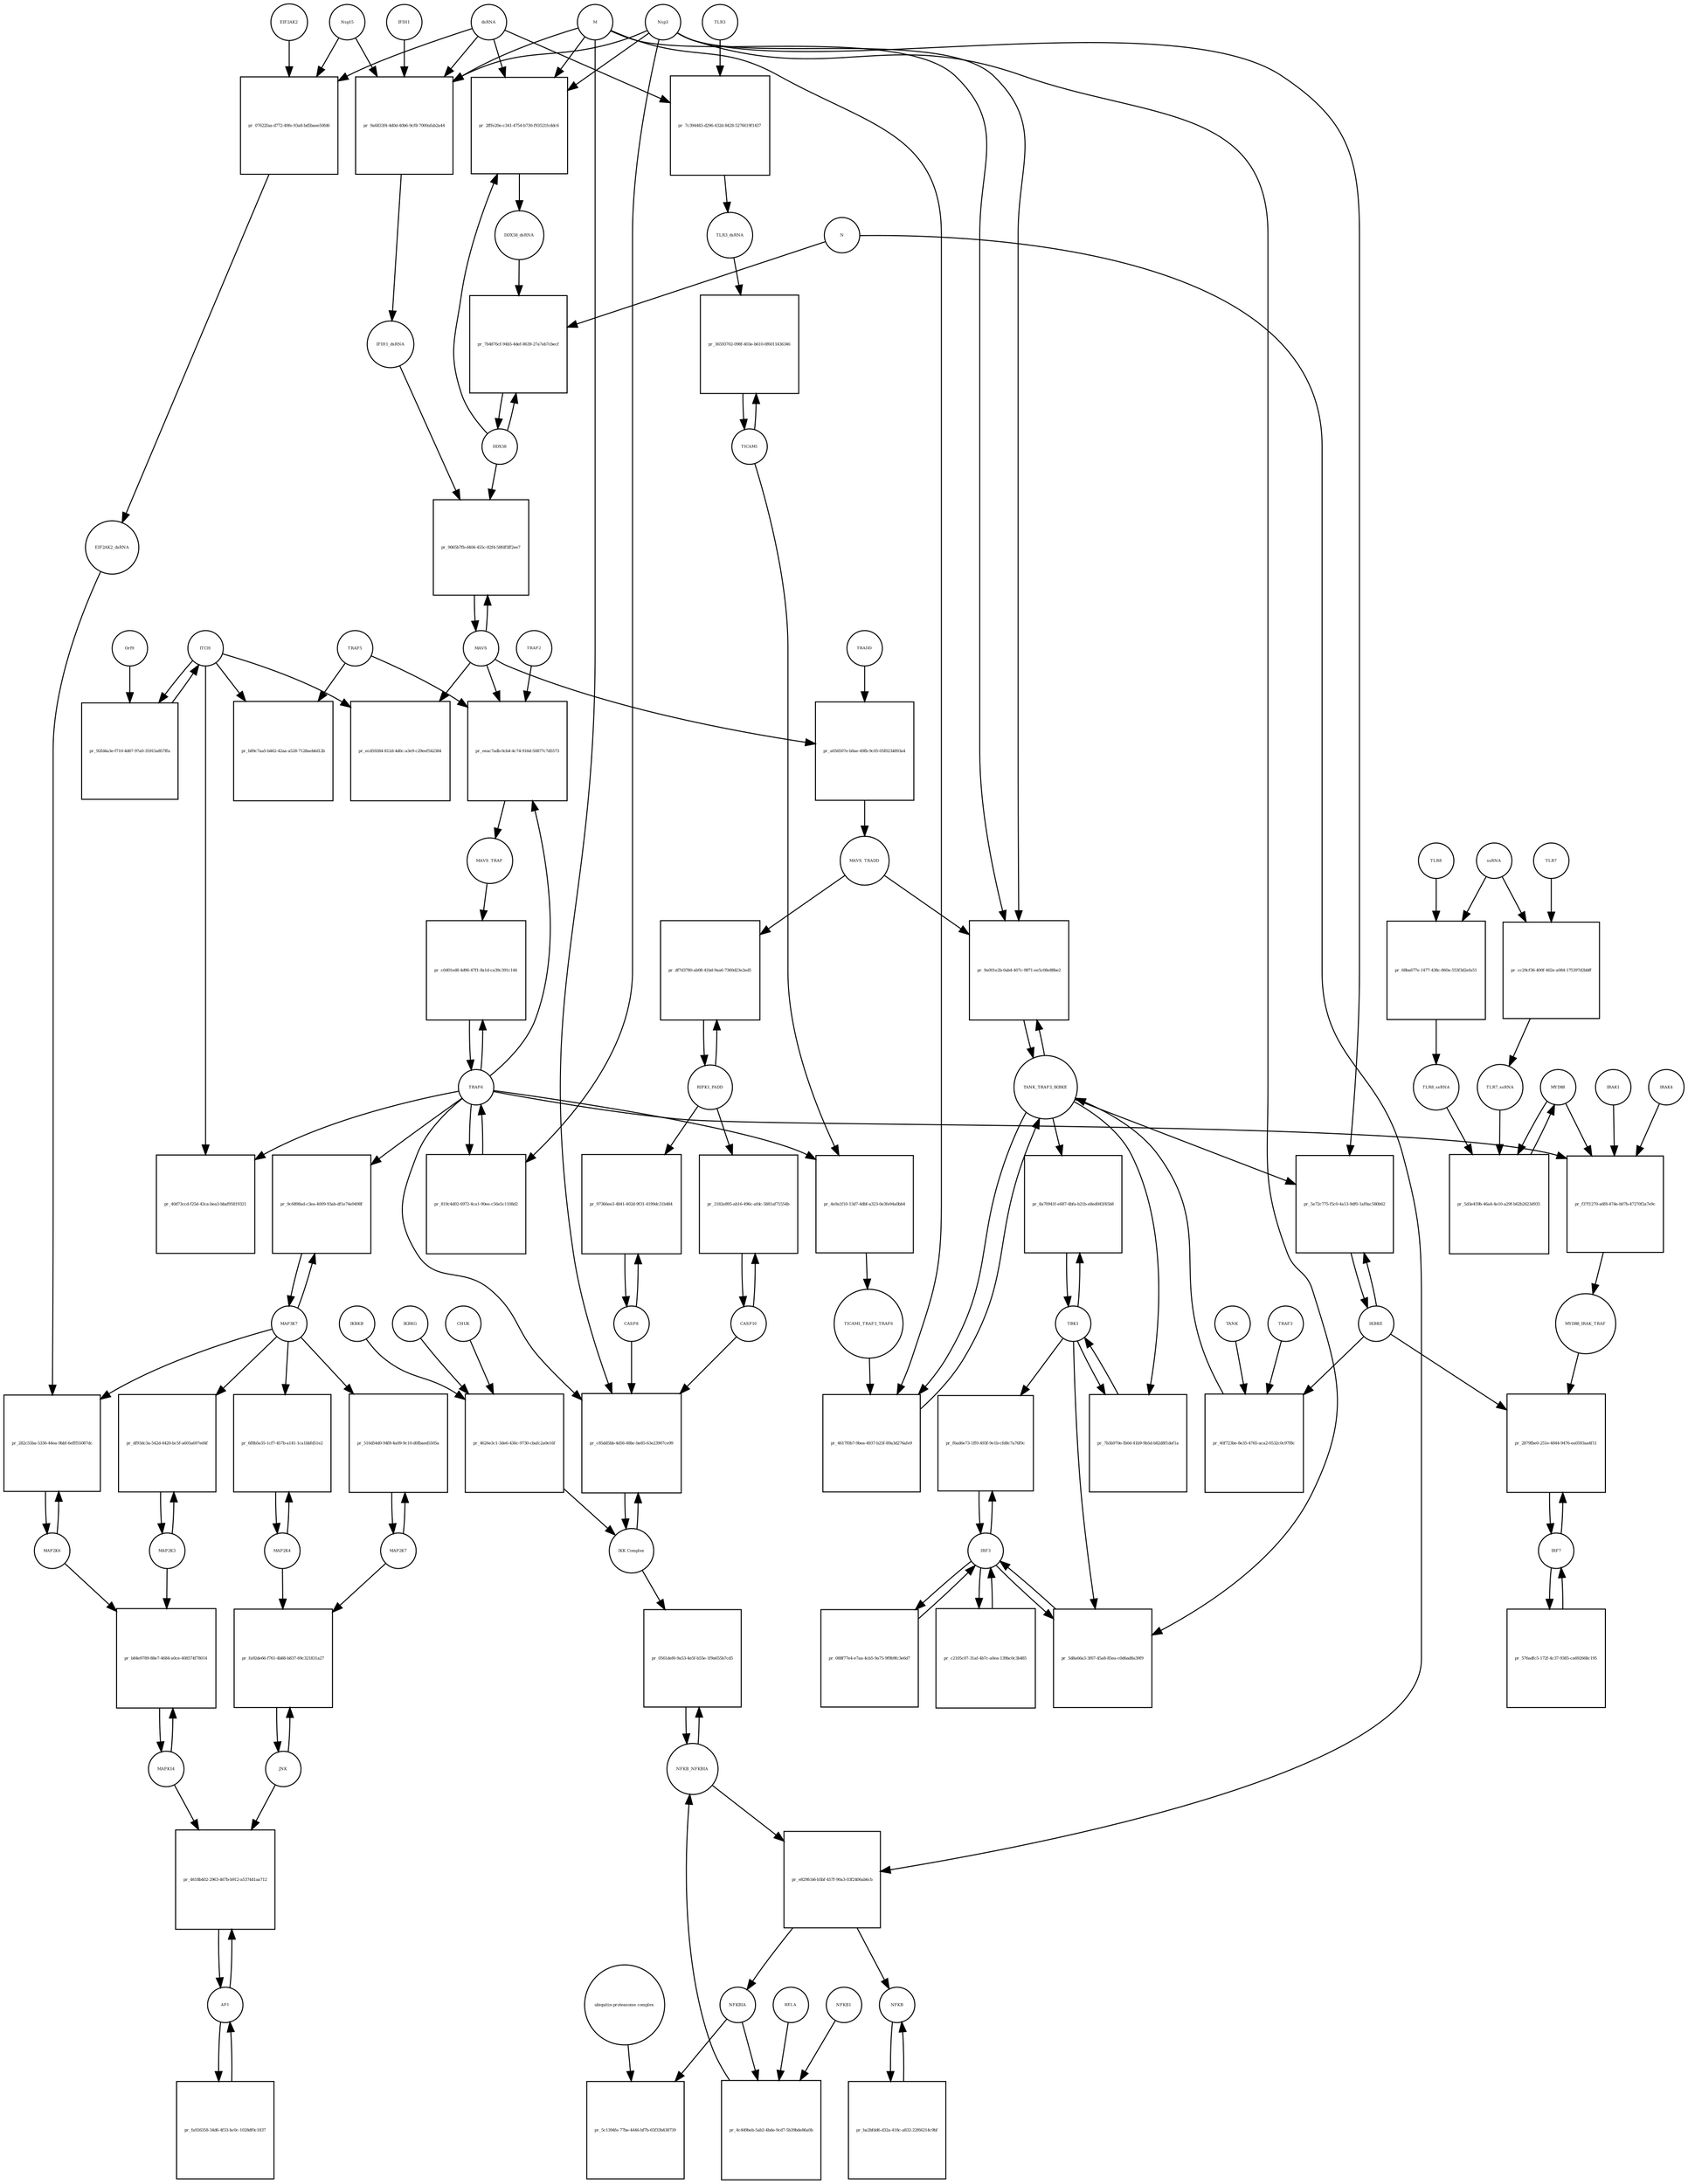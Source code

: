 strict digraph  {
dsRNA [annotation="", bipartite=0, cls="nucleic acid feature", fontsize=4, label=dsRNA, shape=circle];
"pr_2fffe20e-c341-4754-b730-f93521fcddc6" [annotation="", bipartite=1, cls=process, fontsize=4, label="pr_2fffe20e-c341-4754-b730-f93521fcddc6", shape=square];
DDX58_dsRNA [annotation="", bipartite=0, cls=complex, fontsize=4, label=DDX58_dsRNA, shape=circle];
M [annotation=urn_miriam_ncbiprotein_1796318601, bipartite=0, cls=macromolecule, fontsize=4, label=M, shape=circle];
Nsp3 [annotation=urn_miriam_ncbiprotein_1802476807, bipartite=0, cls=macromolecule, fontsize=4, label=Nsp3, shape=circle];
DDX58 [annotation=urn_miriam_hgnc_19102, bipartite=0, cls=macromolecule, fontsize=4, label=DDX58, shape=circle];
"pr_9a6833f4-4d0d-40b6-9cf8-7000afab2a44" [annotation="", bipartite=1, cls=process, fontsize=4, label="pr_9a6833f4-4d0d-40b6-9cf8-7000afab2a44", shape=square];
IFIH1_dsRNA [annotation="", bipartite=0, cls=complex, fontsize=4, label=IFIH1_dsRNA, shape=circle];
Nsp15 [annotation=urn_miriam_ncbiprotein_1802476818, bipartite=0, cls=macromolecule, fontsize=4, label=Nsp15, shape=circle];
IFIH1 [annotation=urn_miriam_hgnc_18873, bipartite=0, cls=macromolecule, fontsize=4, label=IFIH1, shape=circle];
"pr_7b4876cf-94b5-4def-8639-27a7eb7cbecf" [annotation="", bipartite=1, cls=process, fontsize=4, label="pr_7b4876cf-94b5-4def-8639-27a7eb7cbecf", shape=square];
N [annotation=urn_miriam_ncbiprotein_1798174255, bipartite=0, cls=macromolecule, fontsize=4, label=N, shape=circle];
MAVS [annotation=urn_miriam_hgnc_29233, bipartite=0, cls="macromolecule multimer", fontsize=4, label=MAVS, shape=circle];
"pr_9065b7fb-d404-455c-82f4-58fdf5ff2ee7" [annotation="", bipartite=1, cls=process, fontsize=4, label="pr_9065b7fb-d404-455c-82f4-58fdf5ff2ee7", shape=square];
NFKBIA [annotation=urn_miriam_hgnc_7797, bipartite=0, cls=macromolecule, fontsize=4, label=NFKBIA, shape=circle];
"pr_5c1394fe-77be-4446-bf7b-65f33b438739" [annotation="", bipartite=1, cls=process, fontsize=4, label="pr_5c1394fe-77be-4446-bf7b-65f33b438739", shape=square];
"ubiquitin-proteasome complex" [annotation="", bipartite=0, cls=complex, fontsize=4, label="ubiquitin-proteasome complex", shape=circle];
IRF3 [annotation=urn_miriam_hgnc_6118, bipartite=0, cls=macromolecule, fontsize=4, label=IRF3, shape=circle];
"pr_f6ad6e73-1ff0-493f-9e1b-cfd8c7a76f0c" [annotation="", bipartite=1, cls=process, fontsize=4, label="pr_f6ad6e73-1ff0-493f-9e1b-cfd8c7a76f0c", shape=square];
TBK1 [annotation="", bipartite=0, cls=macromolecule, fontsize=4, label=TBK1, shape=circle];
"pr_5d8a66a3-3f67-45a8-85ea-c0d6ad8a39f9" [annotation="", bipartite=1, cls=process, fontsize=4, label="pr_5d8a66a3-3f67-45a8-85ea-c0d6ad8a39f9", shape=square];
IRF7 [annotation=urn_miriam_hgnc_6122, bipartite=0, cls="macromolecule multimer", fontsize=4, label=IRF7, shape=circle];
"pr_2879fbe0-251e-4844-9476-ea0593aa4f11" [annotation="", bipartite=1, cls=process, fontsize=4, label="pr_2879fbe0-251e-4844-9476-ea0593aa4f11", shape=square];
IKBKE [annotation=urn_miriam_hgnc_14552, bipartite=0, cls=macromolecule, fontsize=4, label=IKBKE, shape=circle];
MYD88_IRAK_TRAF [annotation="", bipartite=0, cls=complex, fontsize=4, label=MYD88_IRAK_TRAF, shape=circle];
TRAF6 [annotation=urn_miriam_hgnc_12036, bipartite=0, cls=macromolecule, fontsize=4, label=TRAF6, shape=circle];
"pr_c0d01ed8-4d96-47f1-8a1d-ca39c391c144" [annotation="", bipartite=1, cls=process, fontsize=4, label="pr_c0d01ed8-4d96-47f1-8a1d-ca39c391c144", shape=square];
MAVS_TRAF [annotation="", bipartite=0, cls=complex, fontsize=4, label=MAVS_TRAF, shape=circle];
"pr_ecd59284-812d-4d0c-a3e9-c29eef542384" [annotation="", bipartite=1, cls=process, fontsize=4, label="pr_ecd59284-812d-4d0c-a3e9-c29eef542384", shape=square];
ITCH [annotation="", bipartite=0, cls=macromolecule, fontsize=4, label=ITCH, shape=circle];
TRAF5 [annotation=urn_miriam_hgnc_12035, bipartite=0, cls=macromolecule, fontsize=4, label=TRAF5, shape=circle];
"pr_b89c7aa5-b462-42aa-a528-7128aeb6d12b" [annotation="", bipartite=1, cls=process, fontsize=4, label="pr_b89c7aa5-b462-42aa-a528-7128aeb6d12b", shape=square];
"pr_40d73ccd-f25d-43ca-bea3-bbaf95819321" [annotation="", bipartite=1, cls=process, fontsize=4, label="pr_40d73ccd-f25d-43ca-bea3-bbaf95819321", shape=square];
TICAM1 [annotation=urn_miriam_hgnc_18348, bipartite=0, cls=macromolecule, fontsize=4, label=TICAM1, shape=circle];
"pr_36593702-098f-403e-b610-0f6011436346" [annotation="", bipartite=1, cls=process, fontsize=4, label="pr_36593702-098f-403e-b610-0f6011436346", shape=square];
TLR3_dsRNA [annotation="", bipartite=0, cls=complex, fontsize=4, label=TLR3_dsRNA, shape=circle];
TLR3 [annotation=urn_miriam_hgnc_11849, bipartite=0, cls="macromolecule multimer", fontsize=4, label=TLR3, shape=circle];
"pr_7c394483-d296-432d-8428-5276619f1437" [annotation="", bipartite=1, cls=process, fontsize=4, label="pr_7c394483-d296-432d-8428-5276619f1437", shape=square];
"pr_4e9a1f10-13d7-4dbf-a323-0e3fe94a0bb4" [annotation="", bipartite=1, cls=process, fontsize=4, label="pr_4e9a1f10-13d7-4dbf-a323-0e3fe94a0bb4", shape=square];
TICAM1_TRAF3_TRAF6 [annotation="", bipartite=0, cls=complex, fontsize=4, label=TICAM1_TRAF3_TRAF6, shape=circle];
TANK_TRAF3_IKBKE [annotation="", bipartite=0, cls=complex, fontsize=4, label=TANK_TRAF3_IKBKE, shape=circle];
"pr_4617f0b7-9bea-4937-b25f-89a3d276afe9" [annotation="", bipartite=1, cls=process, fontsize=4, label="pr_4617f0b7-9bea-4937-b25f-89a3d276afe9", shape=square];
"pr_8a70941f-e687-4bfa-b21b-e8ed045f45b8" [annotation="", bipartite=1, cls=process, fontsize=4, label="pr_8a70941f-e687-4bfa-b21b-e8ed045f45b8", shape=square];
"pr_5e72c775-f5c0-4a13-9df0-1af0ac580b62" [annotation="", bipartite=1, cls=process, fontsize=4, label="pr_5e72c775-f5c0-4a13-9df0-1af0ac580b62", shape=square];
MYD88 [annotation="", bipartite=0, cls=macromolecule, fontsize=4, label=MYD88, shape=circle];
"pr_f37f1270-a6f8-474e-b07b-47270f2a7e9c" [annotation="", bipartite=1, cls=process, fontsize=4, label="pr_f37f1270-a6f8-474e-b07b-47270f2a7e9c", shape=square];
IRAK1 [annotation=urn_miriam_hgnc_6112, bipartite=0, cls=macromolecule, fontsize=4, label=IRAK1, shape=circle];
IRAK4 [annotation=urn_miriam_hgnc_17967, bipartite=0, cls=macromolecule, fontsize=4, label=IRAK4, shape=circle];
TLR7 [annotation=urn_miriam_hgnc_15631, bipartite=0, cls=macromolecule, fontsize=4, label=TLR7, shape=circle];
"pr_cc29cf36-400f-462e-a084-175397d2bbff" [annotation="", bipartite=1, cls=process, fontsize=4, label="pr_cc29cf36-400f-462e-a084-175397d2bbff", shape=square];
TLR7_ssRNA [annotation="", bipartite=0, cls=complex, fontsize=4, label=TLR7_ssRNA, shape=circle];
ssRNA [annotation="", bipartite=0, cls="nucleic acid feature", fontsize=4, label=ssRNA, shape=circle];
TLR8 [annotation=urn_miriam_hgnc_15632, bipartite=0, cls=macromolecule, fontsize=4, label=TLR8, shape=circle];
"pr_68ba677e-1477-438c-860a-553f3d2efa51" [annotation="", bipartite=1, cls=process, fontsize=4, label="pr_68ba677e-1477-438c-860a-553f3d2efa51", shape=square];
TLR8_ssRNA [annotation="", bipartite=0, cls=complex, fontsize=4, label=TLR8_ssRNA, shape=circle];
"pr_5d3e459b-46a4-4e10-a29f-b62b2623d935" [annotation="", bipartite=1, cls=process, fontsize=4, label="pr_5d3e459b-46a4-4e10-a29f-b62b2623d935", shape=square];
MAP3K7 [annotation="", bipartite=0, cls=macromolecule, fontsize=4, label=MAP3K7, shape=circle];
"pr_9c6898ad-c3ea-4009-93ab-df1e74e9498f" [annotation="", bipartite=1, cls=process, fontsize=4, label="pr_9c6898ad-c3ea-4009-93ab-df1e74e9498f", shape=square];
TRAF2 [annotation=urn_miriam_hgnc_12032, bipartite=0, cls=macromolecule, fontsize=4, label=TRAF2, shape=circle];
"pr_eeac7adb-0cb4-4c74-916d-50877c7d5573" [annotation="", bipartite=1, cls=process, fontsize=4, label="pr_eeac7adb-0cb4-4c74-916d-50877c7d5573", shape=square];
"pr_92fd4a3e-f710-4d67-97a0-35915a857ffa" [annotation="", bipartite=1, cls=process, fontsize=4, label="pr_92fd4a3e-f710-4d67-97a0-35915a857ffa", shape=square];
Orf9 [annotation=urn_miriam_uniprot_P59636, bipartite=0, cls=macromolecule, fontsize=4, label=Orf9, shape=circle];
"pr_a056507e-b0ae-49fb-9c05-05f0234893a4" [annotation="", bipartite=1, cls=process, fontsize=4, label="pr_a056507e-b0ae-49fb-9c05-05f0234893a4", shape=square];
MAVS_TRADD [annotation="", bipartite=0, cls=complex, fontsize=4, label=MAVS_TRADD, shape=circle];
TRADD [annotation=urn_miriam_hgnc_12030, bipartite=0, cls=macromolecule, fontsize=4, label=TRADD, shape=circle];
"pr_819c4d02-6972-4ca1-90ee-c56e5c1108d2" [annotation="", bipartite=1, cls=process, fontsize=4, label="pr_819c4d02-6972-4ca1-90ee-c56e5c1108d2", shape=square];
AP1 [annotation="", bipartite=0, cls=complex, fontsize=4, label=AP1, shape=circle];
"pr_4618b402-2963-467b-b912-a537441aa712" [annotation="", bipartite=1, cls=process, fontsize=4, label="pr_4618b402-2963-467b-b912-a537441aa712", shape=square];
MAPK14 [annotation="", bipartite=0, cls=macromolecule, fontsize=4, label=MAPK14, shape=circle];
JNK [annotation="", bipartite=0, cls=complex, fontsize=4, label=JNK, shape=circle];
"pr_fa92de66-f761-4b88-b837-69c321831a27" [annotation="", bipartite=1, cls=process, fontsize=4, label="pr_fa92de66-f761-4b88-b837-69c321831a27", shape=square];
MAP2K7 [annotation="", bipartite=0, cls=macromolecule, fontsize=4, label=MAP2K7, shape=circle];
MAP2K4 [annotation="", bipartite=0, cls=macromolecule, fontsize=4, label=MAP2K4, shape=circle];
"pr_6f8b5e35-1cf7-457b-a141-1ca1bbfd51e2" [annotation="", bipartite=1, cls=process, fontsize=4, label="pr_6f8b5e35-1cf7-457b-a141-1ca1bbfd51e2", shape=square];
"pr_516d54d0-94f8-4a09-9c10-d0fbaed5505a" [annotation="", bipartite=1, cls=process, fontsize=4, label="pr_516d54d0-94f8-4a09-9c10-d0fbaed5505a", shape=square];
MAP2K3 [annotation="", bipartite=0, cls=macromolecule, fontsize=4, label=MAP2K3, shape=circle];
"pr_df93dc3a-542d-4420-bc5f-a605a697ed4f" [annotation="", bipartite=1, cls=process, fontsize=4, label="pr_df93dc3a-542d-4420-bc5f-a605a697ed4f", shape=square];
MAP2K6 [annotation="", bipartite=0, cls=macromolecule, fontsize=4, label=MAP2K6, shape=circle];
"pr_282c55ba-5336-44ea-9bbf-6efff55087dc" [annotation="", bipartite=1, cls=process, fontsize=4, label="pr_282c55ba-5336-44ea-9bbf-6efff55087dc", shape=square];
EIF2AK2_dsRNA [annotation="", bipartite=0, cls=complex, fontsize=4, label=EIF2AK2_dsRNA, shape=circle];
"pr_07622faa-d772-49fe-93a8-bd5baee50fd6" [annotation="", bipartite=1, cls=process, fontsize=4, label="pr_07622faa-d772-49fe-93a8-bd5baee50fd6", shape=square];
EIF2AK2 [annotation=urn_miriam_hgnc_9437, bipartite=0, cls=macromolecule, fontsize=4, label=EIF2AK2, shape=circle];
RIPK1_FADD [annotation="", bipartite=0, cls=complex, fontsize=4, label=RIPK1_FADD, shape=circle];
"pr_df7d3780-ab08-41bd-9aa6-7360d23e2ed5" [annotation="", bipartite=1, cls=process, fontsize=4, label="pr_df7d3780-ab08-41bd-9aa6-7360d23e2ed5", shape=square];
CASP8 [annotation="", bipartite=0, cls=macromolecule, fontsize=4, label=CASP8, shape=circle];
"pr_97366ee3-4841-402d-9f31-4199dc31b484" [annotation="", bipartite=1, cls=process, fontsize=4, label="pr_97366ee3-4841-402d-9f31-4199dc31b484", shape=square];
CASP10 [annotation="", bipartite=0, cls=macromolecule, fontsize=4, label=CASP10, shape=circle];
"pr_2182e895-ab16-496c-afdc-5881af71554b" [annotation="", bipartite=1, cls=process, fontsize=4, label="pr_2182e895-ab16-496c-afdc-5881af71554b", shape=square];
NFKB_NFKBIA [annotation="", bipartite=0, cls=complex, fontsize=4, label=NFKB_NFKBIA, shape=circle];
"pr_0561def6-9a53-4e5f-b55e-1f9a655b7cd5" [annotation="", bipartite=1, cls=process, fontsize=4, label="pr_0561def6-9a53-4e5f-b55e-1f9a655b7cd5", shape=square];
"IKK Complex" [annotation="", bipartite=0, cls=complex, fontsize=4, label="IKK Complex", shape=circle];
"pr_e829fcb6-b5bf-457f-90a3-03f2406ab6cb" [annotation="", bipartite=1, cls=process, fontsize=4, label="pr_e829fcb6-b5bf-457f-90a3-03f2406ab6cb", shape=square];
NFKB [annotation="", bipartite=0, cls=complex, fontsize=4, label=NFKB, shape=circle];
"pr_c85dd5bb-4d56-48bc-be85-63e23907ce99" [annotation="", bipartite=1, cls=process, fontsize=4, label="pr_c85dd5bb-4d56-48bc-be85-63e23907ce99", shape=square];
"pr_4c449beb-5ab2-4bde-9cd7-5b39bde86a0b" [annotation="", bipartite=1, cls=process, fontsize=4, label="pr_4c449beb-5ab2-4bde-9cd7-5b39bde86a0b", shape=square];
RELA [annotation="", bipartite=0, cls=macromolecule, fontsize=4, label=RELA, shape=circle];
NFKB1 [annotation="", bipartite=0, cls=macromolecule, fontsize=4, label=NFKB1, shape=circle];
IKBKG [annotation="", bipartite=0, cls=macromolecule, fontsize=4, label=IKBKG, shape=circle];
"pr_4626e3c1-3de6-436c-9730-cbafc2a0e16f" [annotation="", bipartite=1, cls=process, fontsize=4, label="pr_4626e3c1-3de6-436c-9730-cbafc2a0e16f", shape=square];
CHUK [annotation="", bipartite=0, cls=macromolecule, fontsize=4, label=CHUK, shape=circle];
IKBKB [annotation="", bipartite=0, cls=macromolecule, fontsize=4, label=IKBKB, shape=circle];
"pr_9a001e2b-0ab4-407c-9871-ee5c08e88be2" [annotation="", bipartite=1, cls=process, fontsize=4, label="pr_9a001e2b-0ab4-407c-9871-ee5c08e88be2", shape=square];
"pr_7b5b970e-fb0d-41b9-9b5d-b82d8f1def1a" [annotation="", bipartite=1, cls=process, fontsize=4, label="pr_7b5b970e-fb0d-41b9-9b5d-b82d8f1def1a", shape=square];
"pr_b84e9789-88e7-4684-a0ce-408574f78014" [annotation="", bipartite=1, cls=process, fontsize=4, label="pr_b84e9789-88e7-4684-a0ce-408574f78014", shape=square];
TRAF3 [annotation="", bipartite=0, cls=macromolecule, fontsize=4, label=TRAF3, shape=circle];
"pr_40f723be-8e35-4765-aca2-0532c0c97f8c" [annotation="", bipartite=1, cls=process, fontsize=4, label="pr_40f723be-8e35-4765-aca2-0532c0c97f8c", shape=square];
TANK [annotation="", bipartite=0, cls=macromolecule, fontsize=4, label=TANK, shape=circle];
"pr_fa926358-34d6-4f33-bc0c-1028df0c1837" [annotation="", bipartite=1, cls=process, fontsize=4, label="pr_fa926358-34d6-4f33-bc0c-1028df0c1837", shape=square];
"pr_576adfc5-172f-4c37-9385-ca692668c195" [annotation="", bipartite=1, cls=process, fontsize=4, label="pr_576adfc5-172f-4c37-9385-ca692668c195", shape=square];
"pr_088f77e4-e7aa-4cb5-9a75-9f9b9fc3e6d7" [annotation="", bipartite=1, cls=process, fontsize=4, label="pr_088f77e4-e7aa-4cb5-9a75-9f9b9fc3e6d7", shape=square];
"pr_ba2bfdd6-d32a-418c-a832-22f66214c9bf" [annotation="", bipartite=1, cls=process, fontsize=4, label="pr_ba2bfdd6-d32a-418c-a832-22f66214c9bf", shape=square];
"pr_c2105c07-31af-4b7c-a0ea-139bc0c3b485" [annotation="", bipartite=1, cls=process, fontsize=4, label="pr_c2105c07-31af-4b7c-a0ea-139bc0c3b485", shape=square];
dsRNA -> "pr_2fffe20e-c341-4754-b730-f93521fcddc6"  [annotation="", interaction_type=consumption];
dsRNA -> "pr_9a6833f4-4d0d-40b6-9cf8-7000afab2a44"  [annotation="", interaction_type=consumption];
dsRNA -> "pr_7c394483-d296-432d-8428-5276619f1437"  [annotation="", interaction_type=consumption];
dsRNA -> "pr_07622faa-d772-49fe-93a8-bd5baee50fd6"  [annotation="", interaction_type=consumption];
"pr_2fffe20e-c341-4754-b730-f93521fcddc6" -> DDX58_dsRNA  [annotation="", interaction_type=production];
DDX58_dsRNA -> "pr_7b4876cf-94b5-4def-8639-27a7eb7cbecf"  [annotation="urn_miriam_pubmed_25581309|urn_miriam_pubmed_28148787|urn_miriam_taxonomy_694009", interaction_type=catalysis];
M -> "pr_2fffe20e-c341-4754-b730-f93521fcddc6"  [annotation="urn_miriam_pubmed_20303872|urn_miriam_pubmed_19380580|urn_miriam_pubmed_31226023|urn_miriam_taxonomy_694009", interaction_type=inhibition];
M -> "pr_9a6833f4-4d0d-40b6-9cf8-7000afab2a44"  [annotation="urn_miriam_pubmed_28484023|urn_miriam_pubmed_19380580|urn_miriam_pubmed_31226023|urn_miriam_taxonomy_694009", interaction_type=inhibition];
M -> "pr_4617f0b7-9bea-4937-b25f-89a3d276afe9"  [annotation="urn_miriam_pubmed_19380580|urn_miriam_pubmed_19366914|urn_miriam_taxonomy_694009", interaction_type=inhibition];
M -> "pr_c85dd5bb-4d56-48bc-be85-63e23907ce99"  [annotation="urn_miriam_pubmed_19366914|urn_miriam_pubmed_20303872|urn_miriam_pubmed_17705188|urn_miriam_pubmed_694009", interaction_type=inhibition];
M -> "pr_9a001e2b-0ab4-407c-9871-ee5c08e88be2"  [annotation="urn_miriam_pubmed_19366914|urn_miriam_pubmed_27164085|urn_miriam_pubmed_19380580|urn_miriam_taxonomy_694009", interaction_type=inhibition];
Nsp3 -> "pr_2fffe20e-c341-4754-b730-f93521fcddc6"  [annotation="urn_miriam_pubmed_20303872|urn_miriam_pubmed_19380580|urn_miriam_pubmed_31226023|urn_miriam_taxonomy_694009", interaction_type=inhibition];
Nsp3 -> "pr_9a6833f4-4d0d-40b6-9cf8-7000afab2a44"  [annotation="urn_miriam_pubmed_28484023|urn_miriam_pubmed_19380580|urn_miriam_pubmed_31226023|urn_miriam_taxonomy_694009", interaction_type=inhibition];
Nsp3 -> "pr_5d8a66a3-3f67-45a8-85ea-c0d6ad8a39f9"  [annotation="urn_miriam_pubmed_17761676|urn_miriam_pubmed_31226023|urn_miriam_taxonomy_694009", interaction_type=inhibition];
Nsp3 -> "pr_5e72c775-f5c0-4a13-9df0-1af0ac580b62"  [annotation="urn_miriam_pubmed_20303872|urn_miriam_pubmed_31226023|urn_miriam_taxonomy_694009", interaction_type=inhibition];
Nsp3 -> "pr_819c4d02-6972-4ca1-90ee-c56e5c1108d2"  [annotation="urn_miriam_pubmed_27164085|urn_miriam_taxonomy_694009", interaction_type=catalysis];
Nsp3 -> "pr_9a001e2b-0ab4-407c-9871-ee5c08e88be2"  [annotation="urn_miriam_pubmed_19366914|urn_miriam_pubmed_27164085|urn_miriam_pubmed_19380580|urn_miriam_taxonomy_694009", interaction_type=inhibition];
DDX58 -> "pr_2fffe20e-c341-4754-b730-f93521fcddc6"  [annotation="", interaction_type=consumption];
DDX58 -> "pr_7b4876cf-94b5-4def-8639-27a7eb7cbecf"  [annotation="", interaction_type=consumption];
DDX58 -> "pr_9065b7fb-d404-455c-82f4-58fdf5ff2ee7"  [annotation=urn_miriam_pubmed_25581309, interaction_type=catalysis];
"pr_9a6833f4-4d0d-40b6-9cf8-7000afab2a44" -> IFIH1_dsRNA  [annotation="", interaction_type=production];
IFIH1_dsRNA -> "pr_9065b7fb-d404-455c-82f4-58fdf5ff2ee7"  [annotation=urn_miriam_pubmed_25581309, interaction_type=catalysis];
Nsp15 -> "pr_9a6833f4-4d0d-40b6-9cf8-7000afab2a44"  [annotation="urn_miriam_pubmed_28484023|urn_miriam_pubmed_19380580|urn_miriam_pubmed_31226023|urn_miriam_taxonomy_694009", interaction_type=inhibition];
Nsp15 -> "pr_07622faa-d772-49fe-93a8-bd5baee50fd6"  [annotation="urn_miriam_pubmed_28484023|urn_miriam_pubmed_19366914|urn_miriam_taxonomy_694009", interaction_type=inhibition];
IFIH1 -> "pr_9a6833f4-4d0d-40b6-9cf8-7000afab2a44"  [annotation="", interaction_type=consumption];
"pr_7b4876cf-94b5-4def-8639-27a7eb7cbecf" -> DDX58  [annotation="", interaction_type=production];
N -> "pr_7b4876cf-94b5-4def-8639-27a7eb7cbecf"  [annotation="urn_miriam_pubmed_25581309|urn_miriam_pubmed_28148787|urn_miriam_taxonomy_694009", interaction_type=inhibition];
N -> "pr_e829fcb6-b5bf-457f-90a3-03f2406ab6cb"  [annotation="urn_miriam_pubmed_16143815|urn_miriam_taxonomy_694009", interaction_type=stimulation];
MAVS -> "pr_9065b7fb-d404-455c-82f4-58fdf5ff2ee7"  [annotation="", interaction_type=consumption];
MAVS -> "pr_ecd59284-812d-4d0c-a3e9-c29eef542384"  [annotation="", interaction_type=consumption];
MAVS -> "pr_eeac7adb-0cb4-4c74-916d-50877c7d5573"  [annotation="", interaction_type=consumption];
MAVS -> "pr_a056507e-b0ae-49fb-9c05-05f0234893a4"  [annotation="", interaction_type=consumption];
"pr_9065b7fb-d404-455c-82f4-58fdf5ff2ee7" -> MAVS  [annotation="", interaction_type=production];
NFKBIA -> "pr_5c1394fe-77be-4446-bf7b-65f33b438739"  [annotation="", interaction_type=consumption];
NFKBIA -> "pr_4c449beb-5ab2-4bde-9cd7-5b39bde86a0b"  [annotation="", interaction_type=consumption];
"ubiquitin-proteasome complex" -> "pr_5c1394fe-77be-4446-bf7b-65f33b438739"  [annotation=urn_miriam_pubmed_20303872, interaction_type=catalysis];
IRF3 -> "pr_f6ad6e73-1ff0-493f-9e1b-cfd8c7a76f0c"  [annotation="", interaction_type=consumption];
IRF3 -> "pr_5d8a66a3-3f67-45a8-85ea-c0d6ad8a39f9"  [annotation="", interaction_type=consumption];
IRF3 -> "pr_088f77e4-e7aa-4cb5-9a75-9f9b9fc3e6d7"  [annotation="", interaction_type=consumption];
IRF3 -> "pr_c2105c07-31af-4b7c-a0ea-139bc0c3b485"  [annotation="", interaction_type=consumption];
"pr_f6ad6e73-1ff0-493f-9e1b-cfd8c7a76f0c" -> IRF3  [annotation="", interaction_type=production];
TBK1 -> "pr_f6ad6e73-1ff0-493f-9e1b-cfd8c7a76f0c"  [annotation=urn_miriam_pubmed_25581309, interaction_type=catalysis];
TBK1 -> "pr_5d8a66a3-3f67-45a8-85ea-c0d6ad8a39f9"  [annotation="urn_miriam_pubmed_17761676|urn_miriam_pubmed_31226023|urn_miriam_taxonomy_694009", interaction_type=catalysis];
TBK1 -> "pr_8a70941f-e687-4bfa-b21b-e8ed045f45b8"  [annotation="", interaction_type=consumption];
TBK1 -> "pr_7b5b970e-fb0d-41b9-9b5d-b82d8f1def1a"  [annotation="", interaction_type=consumption];
"pr_5d8a66a3-3f67-45a8-85ea-c0d6ad8a39f9" -> IRF3  [annotation="", interaction_type=production];
IRF7 -> "pr_2879fbe0-251e-4844-9476-ea0593aa4f11"  [annotation="", interaction_type=consumption];
IRF7 -> "pr_576adfc5-172f-4c37-9385-ca692668c195"  [annotation="", interaction_type=consumption];
"pr_2879fbe0-251e-4844-9476-ea0593aa4f11" -> IRF7  [annotation="", interaction_type=production];
IKBKE -> "pr_2879fbe0-251e-4844-9476-ea0593aa4f11"  [annotation=urn_miriam_pubmed_20303872, interaction_type=catalysis];
IKBKE -> "pr_5e72c775-f5c0-4a13-9df0-1af0ac580b62"  [annotation="", interaction_type=consumption];
IKBKE -> "pr_40f723be-8e35-4765-aca2-0532c0c97f8c"  [annotation="", interaction_type=consumption];
MYD88_IRAK_TRAF -> "pr_2879fbe0-251e-4844-9476-ea0593aa4f11"  [annotation=urn_miriam_pubmed_20303872, interaction_type=catalysis];
TRAF6 -> "pr_c0d01ed8-4d96-47f1-8a1d-ca39c391c144"  [annotation="", interaction_type=consumption];
TRAF6 -> "pr_40d73ccd-f25d-43ca-bea3-bbaf95819321"  [annotation="", interaction_type=consumption];
TRAF6 -> "pr_4e9a1f10-13d7-4dbf-a323-0e3fe94a0bb4"  [annotation="", interaction_type=consumption];
TRAF6 -> "pr_f37f1270-a6f8-474e-b07b-47270f2a7e9c"  [annotation="", interaction_type=consumption];
TRAF6 -> "pr_9c6898ad-c3ea-4009-93ab-df1e74e9498f"  [annotation=urn_miriam_pubmed_19366914, interaction_type=stimulation];
TRAF6 -> "pr_eeac7adb-0cb4-4c74-916d-50877c7d5573"  [annotation="", interaction_type=consumption];
TRAF6 -> "pr_819c4d02-6972-4ca1-90ee-c56e5c1108d2"  [annotation="", interaction_type=consumption];
TRAF6 -> "pr_c85dd5bb-4d56-48bc-be85-63e23907ce99"  [annotation="urn_miriam_pubmed_19366914|urn_miriam_pubmed_20303872|urn_miriam_pubmed_17705188|urn_miriam_pubmed_694009", interaction_type=stimulation];
"pr_c0d01ed8-4d96-47f1-8a1d-ca39c391c144" -> TRAF6  [annotation="", interaction_type=production];
MAVS_TRAF -> "pr_c0d01ed8-4d96-47f1-8a1d-ca39c391c144"  [annotation=urn_miriam_pubmed_19366914, interaction_type=catalysis];
ITCH -> "pr_ecd59284-812d-4d0c-a3e9-c29eef542384"  [annotation=urn_miriam_pubmed_25135833, interaction_type=catalysis];
ITCH -> "pr_b89c7aa5-b462-42aa-a528-7128aeb6d12b"  [annotation=urn_miriam_pubmed_25135833, interaction_type=catalysis];
ITCH -> "pr_40d73ccd-f25d-43ca-bea3-bbaf95819321"  [annotation=urn_miriam_pubmed_25135833, interaction_type=catalysis];
ITCH -> "pr_92fd4a3e-f710-4d67-97a0-35915a857ffa"  [annotation="", interaction_type=consumption];
TRAF5 -> "pr_b89c7aa5-b462-42aa-a528-7128aeb6d12b"  [annotation="", interaction_type=consumption];
TRAF5 -> "pr_eeac7adb-0cb4-4c74-916d-50877c7d5573"  [annotation="", interaction_type=consumption];
TICAM1 -> "pr_36593702-098f-403e-b610-0f6011436346"  [annotation="", interaction_type=consumption];
TICAM1 -> "pr_4e9a1f10-13d7-4dbf-a323-0e3fe94a0bb4"  [annotation="", interaction_type=consumption];
"pr_36593702-098f-403e-b610-0f6011436346" -> TICAM1  [annotation="", interaction_type=production];
TLR3_dsRNA -> "pr_36593702-098f-403e-b610-0f6011436346"  [annotation=urn_miriam_pubmed_20303872, interaction_type=stimulation];
TLR3 -> "pr_7c394483-d296-432d-8428-5276619f1437"  [annotation="", interaction_type=consumption];
"pr_7c394483-d296-432d-8428-5276619f1437" -> TLR3_dsRNA  [annotation="", interaction_type=production];
"pr_4e9a1f10-13d7-4dbf-a323-0e3fe94a0bb4" -> TICAM1_TRAF3_TRAF6  [annotation="", interaction_type=production];
TICAM1_TRAF3_TRAF6 -> "pr_4617f0b7-9bea-4937-b25f-89a3d276afe9"  [annotation="urn_miriam_pubmed_19380580|urn_miriam_pubmed_19366914|urn_miriam_taxonomy_694009", interaction_type=stimulation];
TANK_TRAF3_IKBKE -> "pr_4617f0b7-9bea-4937-b25f-89a3d276afe9"  [annotation="", interaction_type=consumption];
TANK_TRAF3_IKBKE -> "pr_8a70941f-e687-4bfa-b21b-e8ed045f45b8"  [annotation=urn_miriam_pubmed_20303872, interaction_type=stimulation];
TANK_TRAF3_IKBKE -> "pr_5e72c775-f5c0-4a13-9df0-1af0ac580b62"  [annotation="urn_miriam_pubmed_20303872|urn_miriam_pubmed_31226023|urn_miriam_taxonomy_694009", interaction_type=stimulation];
TANK_TRAF3_IKBKE -> "pr_9a001e2b-0ab4-407c-9871-ee5c08e88be2"  [annotation="", interaction_type=consumption];
TANK_TRAF3_IKBKE -> "pr_7b5b970e-fb0d-41b9-9b5d-b82d8f1def1a"  [annotation=urn_miriam_pubmed_19366914, interaction_type=stimulation];
"pr_4617f0b7-9bea-4937-b25f-89a3d276afe9" -> TANK_TRAF3_IKBKE  [annotation="", interaction_type=production];
"pr_8a70941f-e687-4bfa-b21b-e8ed045f45b8" -> TBK1  [annotation="", interaction_type=production];
"pr_5e72c775-f5c0-4a13-9df0-1af0ac580b62" -> IKBKE  [annotation="", interaction_type=production];
MYD88 -> "pr_f37f1270-a6f8-474e-b07b-47270f2a7e9c"  [annotation="", interaction_type=consumption];
MYD88 -> "pr_5d3e459b-46a4-4e10-a29f-b62b2623d935"  [annotation="", interaction_type=consumption];
"pr_f37f1270-a6f8-474e-b07b-47270f2a7e9c" -> MYD88_IRAK_TRAF  [annotation="", interaction_type=production];
IRAK1 -> "pr_f37f1270-a6f8-474e-b07b-47270f2a7e9c"  [annotation="", interaction_type=consumption];
IRAK4 -> "pr_f37f1270-a6f8-474e-b07b-47270f2a7e9c"  [annotation="", interaction_type=consumption];
TLR7 -> "pr_cc29cf36-400f-462e-a084-175397d2bbff"  [annotation="", interaction_type=consumption];
"pr_cc29cf36-400f-462e-a084-175397d2bbff" -> TLR7_ssRNA  [annotation="", interaction_type=production];
TLR7_ssRNA -> "pr_5d3e459b-46a4-4e10-a29f-b62b2623d935"  [annotation=urn_miriam_pubmed_19366914, interaction_type=stimulation];
ssRNA -> "pr_cc29cf36-400f-462e-a084-175397d2bbff"  [annotation="", interaction_type=consumption];
ssRNA -> "pr_68ba677e-1477-438c-860a-553f3d2efa51"  [annotation="", interaction_type=consumption];
TLR8 -> "pr_68ba677e-1477-438c-860a-553f3d2efa51"  [annotation="", interaction_type=consumption];
"pr_68ba677e-1477-438c-860a-553f3d2efa51" -> TLR8_ssRNA  [annotation="", interaction_type=production];
TLR8_ssRNA -> "pr_5d3e459b-46a4-4e10-a29f-b62b2623d935"  [annotation=urn_miriam_pubmed_19366914, interaction_type=stimulation];
"pr_5d3e459b-46a4-4e10-a29f-b62b2623d935" -> MYD88  [annotation="", interaction_type=production];
MAP3K7 -> "pr_9c6898ad-c3ea-4009-93ab-df1e74e9498f"  [annotation="", interaction_type=consumption];
MAP3K7 -> "pr_6f8b5e35-1cf7-457b-a141-1ca1bbfd51e2"  [annotation=urn_miriam_pubmed_19366914, interaction_type=catalysis];
MAP3K7 -> "pr_516d54d0-94f8-4a09-9c10-d0fbaed5505a"  [annotation=urn_miriam_pubmed_19366914, interaction_type=catalysis];
MAP3K7 -> "pr_df93dc3a-542d-4420-bc5f-a605a697ed4f"  [annotation=urn_miriam_pubmed_19366914, interaction_type=catalysis];
MAP3K7 -> "pr_282c55ba-5336-44ea-9bbf-6efff55087dc"  [annotation=urn_miriam_pubmed_19366914, interaction_type=catalysis];
"pr_9c6898ad-c3ea-4009-93ab-df1e74e9498f" -> MAP3K7  [annotation="", interaction_type=production];
TRAF2 -> "pr_eeac7adb-0cb4-4c74-916d-50877c7d5573"  [annotation="", interaction_type=consumption];
"pr_eeac7adb-0cb4-4c74-916d-50877c7d5573" -> MAVS_TRAF  [annotation="", interaction_type=production];
"pr_92fd4a3e-f710-4d67-97a0-35915a857ffa" -> ITCH  [annotation="", interaction_type=production];
Orf9 -> "pr_92fd4a3e-f710-4d67-97a0-35915a857ffa"  [annotation="urn_miriam_pubmed_25135833|urn_miriam_taxonomy_694009", interaction_type=stimulation];
"pr_a056507e-b0ae-49fb-9c05-05f0234893a4" -> MAVS_TRADD  [annotation="", interaction_type=production];
MAVS_TRADD -> "pr_df7d3780-ab08-41bd-9aa6-7360d23e2ed5"  [annotation=urn_miriam_pubmed_19366914, interaction_type=stimulation];
MAVS_TRADD -> "pr_9a001e2b-0ab4-407c-9871-ee5c08e88be2"  [annotation="urn_miriam_pubmed_19366914|urn_miriam_pubmed_27164085|urn_miriam_pubmed_19380580|urn_miriam_taxonomy_694009", interaction_type=stimulation];
TRADD -> "pr_a056507e-b0ae-49fb-9c05-05f0234893a4"  [annotation="", interaction_type=consumption];
"pr_819c4d02-6972-4ca1-90ee-c56e5c1108d2" -> TRAF6  [annotation="", interaction_type=production];
AP1 -> "pr_4618b402-2963-467b-b912-a537441aa712"  [annotation="", interaction_type=consumption];
AP1 -> "pr_fa926358-34d6-4f33-bc0c-1028df0c1837"  [annotation="", interaction_type=consumption];
"pr_4618b402-2963-467b-b912-a537441aa712" -> AP1  [annotation="", interaction_type=production];
MAPK14 -> "pr_4618b402-2963-467b-b912-a537441aa712"  [annotation=urn_miriam_pubmed_19366914, interaction_type=stimulation];
MAPK14 -> "pr_b84e9789-88e7-4684-a0ce-408574f78014"  [annotation="", interaction_type=consumption];
JNK -> "pr_4618b402-2963-467b-b912-a537441aa712"  [annotation=urn_miriam_pubmed_19366914, interaction_type=stimulation];
JNK -> "pr_fa92de66-f761-4b88-b837-69c321831a27"  [annotation="", interaction_type=consumption];
"pr_fa92de66-f761-4b88-b837-69c321831a27" -> JNK  [annotation="", interaction_type=production];
MAP2K7 -> "pr_fa92de66-f761-4b88-b837-69c321831a27"  [annotation=urn_miriam_pubmed_19366914, interaction_type=catalysis];
MAP2K7 -> "pr_516d54d0-94f8-4a09-9c10-d0fbaed5505a"  [annotation="", interaction_type=consumption];
MAP2K4 -> "pr_fa92de66-f761-4b88-b837-69c321831a27"  [annotation=urn_miriam_pubmed_19366914, interaction_type=catalysis];
MAP2K4 -> "pr_6f8b5e35-1cf7-457b-a141-1ca1bbfd51e2"  [annotation="", interaction_type=consumption];
"pr_6f8b5e35-1cf7-457b-a141-1ca1bbfd51e2" -> MAP2K4  [annotation="", interaction_type=production];
"pr_516d54d0-94f8-4a09-9c10-d0fbaed5505a" -> MAP2K7  [annotation="", interaction_type=production];
MAP2K3 -> "pr_df93dc3a-542d-4420-bc5f-a605a697ed4f"  [annotation="", interaction_type=consumption];
MAP2K3 -> "pr_b84e9789-88e7-4684-a0ce-408574f78014"  [annotation=urn_miriam_pubmed_19366914, interaction_type=catalysis];
"pr_df93dc3a-542d-4420-bc5f-a605a697ed4f" -> MAP2K3  [annotation="", interaction_type=production];
MAP2K6 -> "pr_282c55ba-5336-44ea-9bbf-6efff55087dc"  [annotation="", interaction_type=consumption];
MAP2K6 -> "pr_b84e9789-88e7-4684-a0ce-408574f78014"  [annotation=urn_miriam_pubmed_19366914, interaction_type=catalysis];
"pr_282c55ba-5336-44ea-9bbf-6efff55087dc" -> MAP2K6  [annotation="", interaction_type=production];
EIF2AK2_dsRNA -> "pr_282c55ba-5336-44ea-9bbf-6efff55087dc"  [annotation=urn_miriam_pubmed_19366914, interaction_type=stimulation];
"pr_07622faa-d772-49fe-93a8-bd5baee50fd6" -> EIF2AK2_dsRNA  [annotation="", interaction_type=production];
EIF2AK2 -> "pr_07622faa-d772-49fe-93a8-bd5baee50fd6"  [annotation="", interaction_type=consumption];
RIPK1_FADD -> "pr_df7d3780-ab08-41bd-9aa6-7360d23e2ed5"  [annotation="", interaction_type=consumption];
RIPK1_FADD -> "pr_97366ee3-4841-402d-9f31-4199dc31b484"  [annotation=urn_miriam_pubmed_19366914, interaction_type=stimulation];
RIPK1_FADD -> "pr_2182e895-ab16-496c-afdc-5881af71554b"  [annotation=urn_miriam_pubmed_20303872, interaction_type=stimulation];
"pr_df7d3780-ab08-41bd-9aa6-7360d23e2ed5" -> RIPK1_FADD  [annotation="", interaction_type=production];
CASP8 -> "pr_97366ee3-4841-402d-9f31-4199dc31b484"  [annotation="", interaction_type=consumption];
CASP8 -> "pr_c85dd5bb-4d56-48bc-be85-63e23907ce99"  [annotation="urn_miriam_pubmed_19366914|urn_miriam_pubmed_20303872|urn_miriam_pubmed_17705188|urn_miriam_pubmed_694009", interaction_type=stimulation];
"pr_97366ee3-4841-402d-9f31-4199dc31b484" -> CASP8  [annotation="", interaction_type=production];
CASP10 -> "pr_2182e895-ab16-496c-afdc-5881af71554b"  [annotation="", interaction_type=consumption];
CASP10 -> "pr_c85dd5bb-4d56-48bc-be85-63e23907ce99"  [annotation="urn_miriam_pubmed_19366914|urn_miriam_pubmed_20303872|urn_miriam_pubmed_17705188|urn_miriam_pubmed_694009", interaction_type=stimulation];
"pr_2182e895-ab16-496c-afdc-5881af71554b" -> CASP10  [annotation="", interaction_type=production];
NFKB_NFKBIA -> "pr_0561def6-9a53-4e5f-b55e-1f9a655b7cd5"  [annotation="", interaction_type=consumption];
NFKB_NFKBIA -> "pr_e829fcb6-b5bf-457f-90a3-03f2406ab6cb"  [annotation="", interaction_type=consumption];
"pr_0561def6-9a53-4e5f-b55e-1f9a655b7cd5" -> NFKB_NFKBIA  [annotation="", interaction_type=production];
"IKK Complex" -> "pr_0561def6-9a53-4e5f-b55e-1f9a655b7cd5"  [annotation=urn_miriam_pubmed_19366914, interaction_type=catalysis];
"IKK Complex" -> "pr_c85dd5bb-4d56-48bc-be85-63e23907ce99"  [annotation="", interaction_type=consumption];
"pr_e829fcb6-b5bf-457f-90a3-03f2406ab6cb" -> NFKB  [annotation="", interaction_type=production];
"pr_e829fcb6-b5bf-457f-90a3-03f2406ab6cb" -> NFKBIA  [annotation="", interaction_type=production];
NFKB -> "pr_ba2bfdd6-d32a-418c-a832-22f66214c9bf"  [annotation="", interaction_type=consumption];
"pr_c85dd5bb-4d56-48bc-be85-63e23907ce99" -> "IKK Complex"  [annotation="", interaction_type=production];
"pr_4c449beb-5ab2-4bde-9cd7-5b39bde86a0b" -> NFKB_NFKBIA  [annotation="", interaction_type=production];
RELA -> "pr_4c449beb-5ab2-4bde-9cd7-5b39bde86a0b"  [annotation="", interaction_type=consumption];
NFKB1 -> "pr_4c449beb-5ab2-4bde-9cd7-5b39bde86a0b"  [annotation="", interaction_type=consumption];
IKBKG -> "pr_4626e3c1-3de6-436c-9730-cbafc2a0e16f"  [annotation="", interaction_type=consumption];
"pr_4626e3c1-3de6-436c-9730-cbafc2a0e16f" -> "IKK Complex"  [annotation="", interaction_type=production];
CHUK -> "pr_4626e3c1-3de6-436c-9730-cbafc2a0e16f"  [annotation="", interaction_type=consumption];
IKBKB -> "pr_4626e3c1-3de6-436c-9730-cbafc2a0e16f"  [annotation="", interaction_type=consumption];
"pr_9a001e2b-0ab4-407c-9871-ee5c08e88be2" -> TANK_TRAF3_IKBKE  [annotation="", interaction_type=production];
"pr_7b5b970e-fb0d-41b9-9b5d-b82d8f1def1a" -> TBK1  [annotation="", interaction_type=production];
"pr_b84e9789-88e7-4684-a0ce-408574f78014" -> MAPK14  [annotation="", interaction_type=production];
TRAF3 -> "pr_40f723be-8e35-4765-aca2-0532c0c97f8c"  [annotation="", interaction_type=consumption];
"pr_40f723be-8e35-4765-aca2-0532c0c97f8c" -> TANK_TRAF3_IKBKE  [annotation="", interaction_type=production];
TANK -> "pr_40f723be-8e35-4765-aca2-0532c0c97f8c"  [annotation="", interaction_type=consumption];
"pr_fa926358-34d6-4f33-bc0c-1028df0c1837" -> AP1  [annotation="", interaction_type=production];
"pr_576adfc5-172f-4c37-9385-ca692668c195" -> IRF7  [annotation="", interaction_type=production];
"pr_088f77e4-e7aa-4cb5-9a75-9f9b9fc3e6d7" -> IRF3  [annotation="", interaction_type=production];
"pr_ba2bfdd6-d32a-418c-a832-22f66214c9bf" -> NFKB  [annotation="", interaction_type=production];
"pr_c2105c07-31af-4b7c-a0ea-139bc0c3b485" -> IRF3  [annotation="", interaction_type=production];
}
